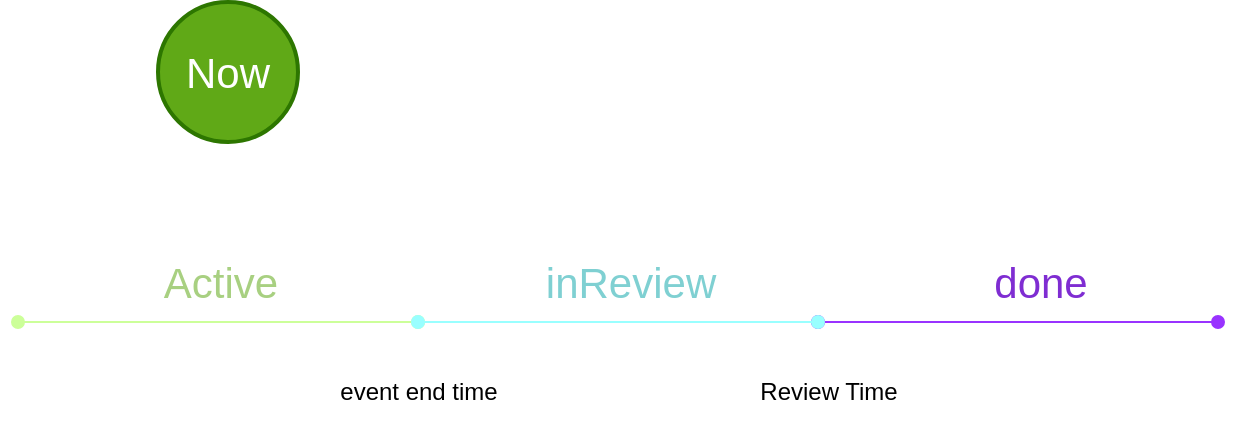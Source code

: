 <mxfile>
    <diagram id="7YxvrErBxwVpMXqXlIV0" name="Page-1">
        <mxGraphModel dx="849" dy="607" grid="1" gridSize="10" guides="1" tooltips="1" connect="1" arrows="1" fold="1" page="1" pageScale="1" pageWidth="850" pageHeight="1100" math="0" shadow="0">
            <root>
                <mxCell id="0"/>
                <mxCell id="1" parent="0"/>
                <mxCell id="3" value="" style="endArrow=oval;startArrow=oval;html=1;startFill=1;endFill=1;fillColor=#60a917;strokeColor=#CCFF99;" parent="1" edge="1">
                    <mxGeometry width="50" height="50" relative="1" as="geometry">
                        <mxPoint x="120" y="200" as="sourcePoint"/>
                        <mxPoint x="320" y="200" as="targetPoint"/>
                    </mxGeometry>
                </mxCell>
                <mxCell id="12" value="&lt;font color=&quot;#a8d081&quot;&gt;Active&lt;/font&gt;" style="edgeLabel;html=1;align=center;verticalAlign=middle;resizable=0;points=[];fontSize=21;fontFamily=Helvetica;fontColor=#7f2dd2;" parent="3" vertex="1" connectable="0">
                    <mxGeometry x="-0.277" y="-2" relative="1" as="geometry">
                        <mxPoint x="28" y="-22" as="offset"/>
                    </mxGeometry>
                </mxCell>
                <mxCell id="4" value="" style="endArrow=oval;startArrow=oval;html=1;startFill=1;endFill=1;strokeColor=#9933FF;fontColor=default;labelBackgroundColor=default;fillColor=#1ba1e2;" parent="1" edge="1">
                    <mxGeometry width="50" height="50" relative="1" as="geometry">
                        <mxPoint x="520" y="200" as="sourcePoint"/>
                        <mxPoint x="720" y="200" as="targetPoint"/>
                    </mxGeometry>
                </mxCell>
                <mxCell id="10" value="&lt;font color=&quot;#7f2dd2&quot; style=&quot;font-size: 21px;&quot;&gt;done&lt;/font&gt;" style="edgeLabel;html=1;align=center;verticalAlign=middle;resizable=0;points=[];fontColor=#7fd0d2;fontSize=21;" parent="4" vertex="1" connectable="0">
                    <mxGeometry x="-0.227" relative="1" as="geometry">
                        <mxPoint x="33" y="-20" as="offset"/>
                    </mxGeometry>
                </mxCell>
                <mxCell id="5" value="" style="endArrow=oval;startArrow=oval;html=1;startFill=1;endFill=1;fillColor=#1ba1e2;strokeColor=#99FFFF;" parent="1" edge="1">
                    <mxGeometry width="50" height="50" relative="1" as="geometry">
                        <mxPoint x="320" y="200" as="sourcePoint"/>
                        <mxPoint x="520" y="200" as="targetPoint"/>
                    </mxGeometry>
                </mxCell>
                <mxCell id="9" value="&lt;font color=&quot;#7fd0d2&quot; style=&quot;font-size: 21px;&quot;&gt;inReview&lt;/font&gt;" style="edgeLabel;html=1;align=center;verticalAlign=middle;resizable=0;points=[];fontColor=#99FF99;fontSize=21;" parent="5" vertex="1" connectable="0">
                    <mxGeometry x="-0.247" y="4" relative="1" as="geometry">
                        <mxPoint x="30" y="-16" as="offset"/>
                    </mxGeometry>
                </mxCell>
                <mxCell id="6" value="event end time" style="text;html=1;align=center;verticalAlign=middle;resizable=0;points=[];autosize=1;strokeColor=none;fillColor=none;" parent="1" vertex="1">
                    <mxGeometry x="270" y="220" width="100" height="30" as="geometry"/>
                </mxCell>
                <mxCell id="7" value="Review Time" style="text;html=1;align=center;verticalAlign=middle;resizable=0;points=[];autosize=1;strokeColor=none;fillColor=none;" parent="1" vertex="1">
                    <mxGeometry x="480" y="220" width="90" height="30" as="geometry"/>
                </mxCell>
                <mxCell id="14" value="Now" style="strokeWidth=2;html=1;shape=mxgraph.flowchart.start_2;whiteSpace=wrap;labelBackgroundColor=none;fontFamily=Helvetica;fontSize=21;fontColor=#ffffff;fillColor=#60a917;strokeColor=#2D7600;fillStyle=auto;gradientColor=none;" parent="1" vertex="1">
                    <mxGeometry x="190" y="40" width="70" height="70" as="geometry"/>
                </mxCell>
            </root>
        </mxGraphModel>
    </diagram>
</mxfile>